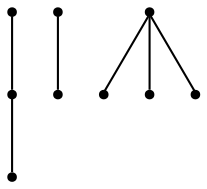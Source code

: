 graph {
  node [shape=point,comment="{\"directed\":false,\"doi\":\"10.4230/LIPIcs.GD.2024.24\",\"figure\":\"3 (1)\"}"]

  v0 [pos="1467.0216703662113,2574.136704873157"]
  v1 [pos="1786.9098345437642,2508.534291103103"]
  v2 [pos="1836.1233199916292,2697.1411671114565"]
  v3 [pos="1707.8092467965248,2616.9813501074505"]
  v4 [pos="1754.1007594507826,2467.5329732384757"]
  v5 [pos="1606.4600487239722,2442.9321316552578"]
  v6 [pos="1696.6849416338682,2565.936339571348"]
  v7 [pos="1581.85330600004,2533.13538700853"]
  v8 [pos="1565.4487684535488,2647.9394839450206"]

  v8 -- v0 [id="-2",pos="1565.4487684535488,2647.9394839450206 1467.0216703662113,2574.136704873157 1467.0216703662113,2574.136704873157 1467.0216703662113,2574.136704873157"]
  v7 -- v8 [id="-3",pos="1581.85330600004,2533.13538700853 1565.4487684535488,2647.9394839450206 1565.4487684535488,2647.9394839450206 1565.4487684535488,2647.9394839450206"]
  v3 -- v6 [id="-4",pos="1707.8092467965248,2616.9813501074505 1696.6849416338682,2565.936339571348 1696.6849416338682,2565.936339571348 1696.6849416338682,2565.936339571348"]
  v3 -- v5 [id="-5",pos="1707.8092467965248,2616.9813501074505 1606.4600487239722,2442.9321316552578 1606.4600487239722,2442.9321316552578 1606.4600487239722,2442.9321316552578"]
  v3 -- v4 [id="-6",pos="1707.8092467965248,2616.9813501074505 1754.1007594507826,2467.5329732384757 1754.1007594507826,2467.5329732384757 1754.1007594507826,2467.5329732384757"]
  v1 -- v2 [id="-7",pos="1786.9098345437642,2508.534291103103 1836.1233199916292,2697.1411671114565 1836.1233199916292,2697.1411671114565 1836.1233199916292,2697.1411671114565"]
}